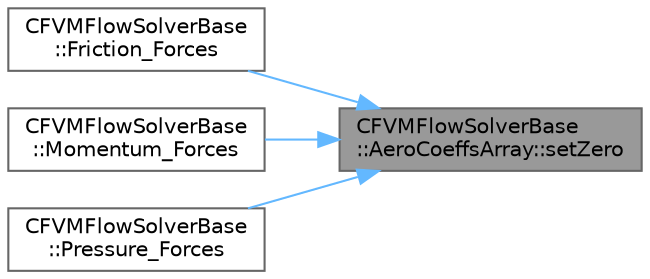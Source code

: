 digraph "CFVMFlowSolverBase::AeroCoeffsArray::setZero"
{
 // LATEX_PDF_SIZE
  bgcolor="transparent";
  edge [fontname=Helvetica,fontsize=10,labelfontname=Helvetica,labelfontsize=10];
  node [fontname=Helvetica,fontsize=10,shape=box,height=0.2,width=0.4];
  rankdir="RL";
  Node1 [id="Node000001",label="CFVMFlowSolverBase\l::AeroCoeffsArray::setZero",height=0.2,width=0.4,color="gray40", fillcolor="grey60", style="filled", fontcolor="black",tooltip="Sets all values to zero at a particular index."];
  Node1 -> Node2 [id="edge1_Node000001_Node000002",dir="back",color="steelblue1",style="solid",tooltip=" "];
  Node2 [id="Node000002",label="CFVMFlowSolverBase\l::Friction_Forces",height=0.2,width=0.4,color="grey40", fillcolor="white", style="filled",URL="$classCFVMFlowSolverBase.html#af46a894bd89c2367215f64fa7ea7d02d",tooltip="Compute the viscous forces and all the addimensional coefficients."];
  Node1 -> Node3 [id="edge2_Node000001_Node000003",dir="back",color="steelblue1",style="solid",tooltip=" "];
  Node3 [id="Node000003",label="CFVMFlowSolverBase\l::Momentum_Forces",height=0.2,width=0.4,color="grey40", fillcolor="white", style="filled",URL="$classCFVMFlowSolverBase.html#a7bb3a79fa71319f9772ffd42d0116760",tooltip="Compute the pressure forces and all the adimensional coefficients."];
  Node1 -> Node4 [id="edge3_Node000001_Node000004",dir="back",color="steelblue1",style="solid",tooltip=" "];
  Node4 [id="Node000004",label="CFVMFlowSolverBase\l::Pressure_Forces",height=0.2,width=0.4,color="grey40", fillcolor="white", style="filled",URL="$classCFVMFlowSolverBase.html#a197fdf8620c3f2b3723c04b213cea284",tooltip="Compute the pressure forces and all the adimensional coefficients."];
}
